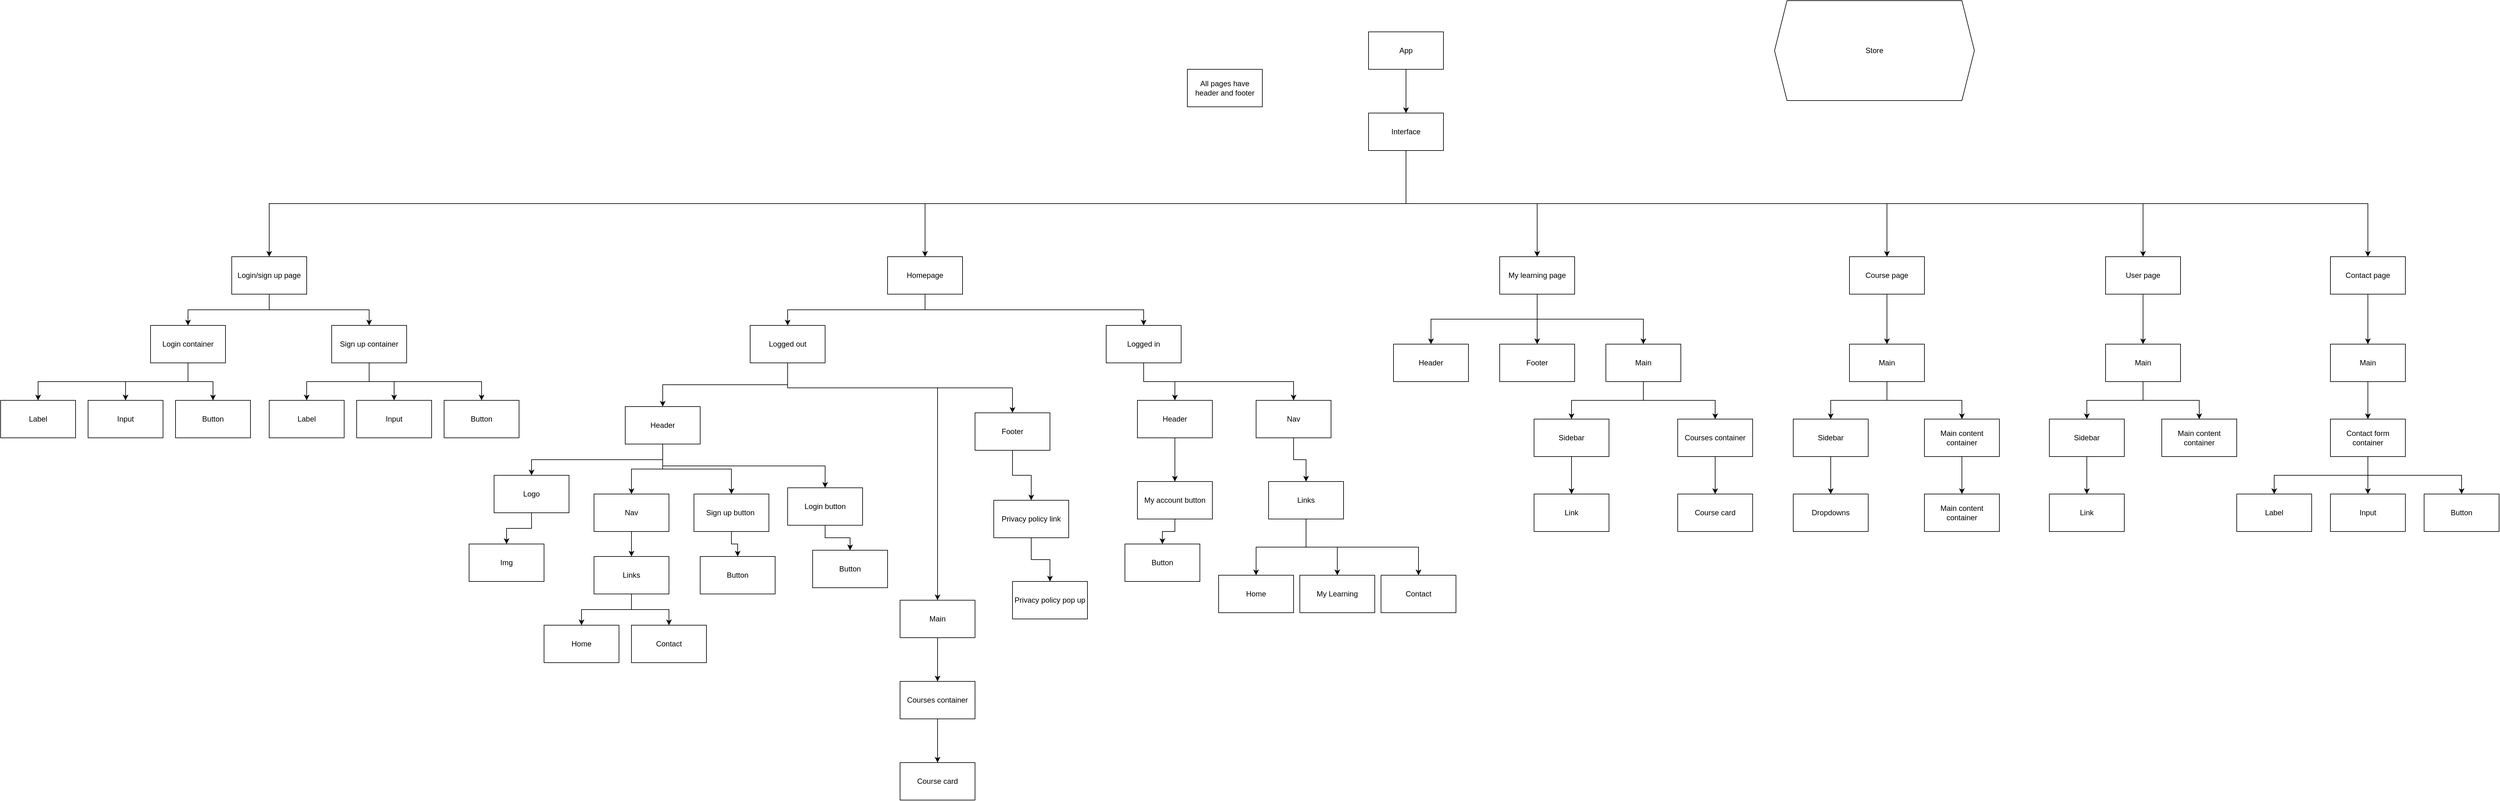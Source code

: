 <mxfile version="23.1.4" type="device">
  <diagram name="Page-1" id="sqeRrEJn75BtUWPnQUle">
    <mxGraphModel dx="4918" dy="1505" grid="1" gridSize="10" guides="1" tooltips="1" connect="1" arrows="1" fold="1" page="1" pageScale="1" pageWidth="3300" pageHeight="4681" background="none" math="0" shadow="0">
      <root>
        <mxCell id="0" />
        <mxCell id="1" parent="0" />
        <mxCell id="964XQEdZTRLj-CN9JlNc-40" style="edgeStyle=orthogonalEdgeStyle;rounded=0;orthogonalLoop=1;jettySize=auto;html=1;exitX=0.5;exitY=1;exitDx=0;exitDy=0;entryX=0.5;entryY=0;entryDx=0;entryDy=0;" edge="1" parent="1" source="964XQEdZTRLj-CN9JlNc-2" target="964XQEdZTRLj-CN9JlNc-4">
          <mxGeometry relative="1" as="geometry" />
        </mxCell>
        <mxCell id="964XQEdZTRLj-CN9JlNc-2" value="App" style="rounded=0;whiteSpace=wrap;html=1;" vertex="1" parent="1">
          <mxGeometry x="1450" y="90" width="120" height="60" as="geometry" />
        </mxCell>
        <mxCell id="964XQEdZTRLj-CN9JlNc-3" value="Store" style="shape=hexagon;perimeter=hexagonPerimeter2;whiteSpace=wrap;html=1;fixedSize=1;" vertex="1" parent="1">
          <mxGeometry x="2100" y="40" width="320" height="160" as="geometry" />
        </mxCell>
        <mxCell id="964XQEdZTRLj-CN9JlNc-39" style="edgeStyle=orthogonalEdgeStyle;rounded=0;orthogonalLoop=1;jettySize=auto;html=1;exitX=0.5;exitY=1;exitDx=0;exitDy=0;entryX=0.5;entryY=0;entryDx=0;entryDy=0;" edge="1" parent="1" source="964XQEdZTRLj-CN9JlNc-4" target="964XQEdZTRLj-CN9JlNc-5">
          <mxGeometry relative="1" as="geometry" />
        </mxCell>
        <mxCell id="964XQEdZTRLj-CN9JlNc-78" style="edgeStyle=orthogonalEdgeStyle;rounded=0;orthogonalLoop=1;jettySize=auto;html=1;exitX=0.5;exitY=1;exitDx=0;exitDy=0;entryX=0.5;entryY=0;entryDx=0;entryDy=0;" edge="1" parent="1" source="964XQEdZTRLj-CN9JlNc-4" target="964XQEdZTRLj-CN9JlNc-77">
          <mxGeometry relative="1" as="geometry" />
        </mxCell>
        <mxCell id="964XQEdZTRLj-CN9JlNc-90" style="edgeStyle=orthogonalEdgeStyle;rounded=0;orthogonalLoop=1;jettySize=auto;html=1;exitX=0.5;exitY=1;exitDx=0;exitDy=0;entryX=0.5;entryY=0;entryDx=0;entryDy=0;" edge="1" parent="1" source="964XQEdZTRLj-CN9JlNc-4" target="964XQEdZTRLj-CN9JlNc-89">
          <mxGeometry relative="1" as="geometry" />
        </mxCell>
        <mxCell id="964XQEdZTRLj-CN9JlNc-120" style="edgeStyle=orthogonalEdgeStyle;rounded=0;orthogonalLoop=1;jettySize=auto;html=1;exitX=0.5;exitY=1;exitDx=0;exitDy=0;entryX=0.5;entryY=0;entryDx=0;entryDy=0;" edge="1" parent="1" source="964XQEdZTRLj-CN9JlNc-4" target="964XQEdZTRLj-CN9JlNc-110">
          <mxGeometry relative="1" as="geometry" />
        </mxCell>
        <mxCell id="964XQEdZTRLj-CN9JlNc-138" style="edgeStyle=orthogonalEdgeStyle;rounded=0;orthogonalLoop=1;jettySize=auto;html=1;exitX=0.5;exitY=1;exitDx=0;exitDy=0;entryX=0.5;entryY=0;entryDx=0;entryDy=0;" edge="1" parent="1" source="964XQEdZTRLj-CN9JlNc-4" target="964XQEdZTRLj-CN9JlNc-124">
          <mxGeometry relative="1" as="geometry" />
        </mxCell>
        <mxCell id="964XQEdZTRLj-CN9JlNc-140" style="edgeStyle=orthogonalEdgeStyle;rounded=0;orthogonalLoop=1;jettySize=auto;html=1;exitX=0.5;exitY=1;exitDx=0;exitDy=0;entryX=0.5;entryY=0;entryDx=0;entryDy=0;" edge="1" parent="1" source="964XQEdZTRLj-CN9JlNc-4" target="964XQEdZTRLj-CN9JlNc-139">
          <mxGeometry relative="1" as="geometry" />
        </mxCell>
        <mxCell id="964XQEdZTRLj-CN9JlNc-4" value="Interface" style="rounded=0;whiteSpace=wrap;html=1;" vertex="1" parent="1">
          <mxGeometry x="1450" y="220" width="120" height="60" as="geometry" />
        </mxCell>
        <mxCell id="964XQEdZTRLj-CN9JlNc-55" style="edgeStyle=orthogonalEdgeStyle;rounded=0;orthogonalLoop=1;jettySize=auto;html=1;exitX=0.5;exitY=1;exitDx=0;exitDy=0;entryX=0.5;entryY=0;entryDx=0;entryDy=0;" edge="1" parent="1" source="964XQEdZTRLj-CN9JlNc-5" target="964XQEdZTRLj-CN9JlNc-53">
          <mxGeometry relative="1" as="geometry" />
        </mxCell>
        <mxCell id="964XQEdZTRLj-CN9JlNc-56" style="edgeStyle=orthogonalEdgeStyle;rounded=0;orthogonalLoop=1;jettySize=auto;html=1;exitX=0.5;exitY=1;exitDx=0;exitDy=0;entryX=0.5;entryY=0;entryDx=0;entryDy=0;" edge="1" parent="1" source="964XQEdZTRLj-CN9JlNc-5" target="964XQEdZTRLj-CN9JlNc-54">
          <mxGeometry relative="1" as="geometry" />
        </mxCell>
        <mxCell id="964XQEdZTRLj-CN9JlNc-5" value="Homepage &lt;br&gt;" style="rounded=0;whiteSpace=wrap;html=1;" vertex="1" parent="1">
          <mxGeometry x="680" y="450" width="120" height="60" as="geometry" />
        </mxCell>
        <mxCell id="964XQEdZTRLj-CN9JlNc-19" style="edgeStyle=orthogonalEdgeStyle;rounded=0;orthogonalLoop=1;jettySize=auto;html=1;exitX=0.5;exitY=1;exitDx=0;exitDy=0;entryX=0.5;entryY=0;entryDx=0;entryDy=0;" edge="1" parent="1" source="964XQEdZTRLj-CN9JlNc-6" target="964XQEdZTRLj-CN9JlNc-13">
          <mxGeometry relative="1" as="geometry" />
        </mxCell>
        <mxCell id="964XQEdZTRLj-CN9JlNc-20" style="edgeStyle=orthogonalEdgeStyle;rounded=0;orthogonalLoop=1;jettySize=auto;html=1;exitX=0.5;exitY=1;exitDx=0;exitDy=0;entryX=0.5;entryY=0;entryDx=0;entryDy=0;" edge="1" parent="1" source="964XQEdZTRLj-CN9JlNc-6" target="964XQEdZTRLj-CN9JlNc-8">
          <mxGeometry relative="1" as="geometry" />
        </mxCell>
        <mxCell id="964XQEdZTRLj-CN9JlNc-21" style="edgeStyle=orthogonalEdgeStyle;rounded=0;orthogonalLoop=1;jettySize=auto;html=1;exitX=0.5;exitY=1;exitDx=0;exitDy=0;entryX=0.5;entryY=0;entryDx=0;entryDy=0;" edge="1" parent="1" source="964XQEdZTRLj-CN9JlNc-6" target="964XQEdZTRLj-CN9JlNc-7">
          <mxGeometry relative="1" as="geometry" />
        </mxCell>
        <mxCell id="964XQEdZTRLj-CN9JlNc-22" style="edgeStyle=orthogonalEdgeStyle;rounded=0;orthogonalLoop=1;jettySize=auto;html=1;exitX=0.5;exitY=1;exitDx=0;exitDy=0;entryX=0.5;entryY=0;entryDx=0;entryDy=0;" edge="1" parent="1" source="964XQEdZTRLj-CN9JlNc-6" target="964XQEdZTRLj-CN9JlNc-11">
          <mxGeometry relative="1" as="geometry" />
        </mxCell>
        <mxCell id="964XQEdZTRLj-CN9JlNc-6" value="Header" style="rounded=0;whiteSpace=wrap;html=1;" vertex="1" parent="1">
          <mxGeometry x="260" y="690" width="120" height="60" as="geometry" />
        </mxCell>
        <mxCell id="964XQEdZTRLj-CN9JlNc-28" style="edgeStyle=orthogonalEdgeStyle;rounded=0;orthogonalLoop=1;jettySize=auto;html=1;exitX=0.5;exitY=1;exitDx=0;exitDy=0;entryX=0.5;entryY=0;entryDx=0;entryDy=0;" edge="1" parent="1" source="964XQEdZTRLj-CN9JlNc-7" target="964XQEdZTRLj-CN9JlNc-9">
          <mxGeometry relative="1" as="geometry" />
        </mxCell>
        <mxCell id="964XQEdZTRLj-CN9JlNc-7" value="Sign up button&amp;nbsp;" style="rounded=0;whiteSpace=wrap;html=1;" vertex="1" parent="1">
          <mxGeometry x="370" y="830" width="120" height="60" as="geometry" />
        </mxCell>
        <mxCell id="964XQEdZTRLj-CN9JlNc-29" style="edgeStyle=orthogonalEdgeStyle;rounded=0;orthogonalLoop=1;jettySize=auto;html=1;exitX=0.5;exitY=1;exitDx=0;exitDy=0;entryX=0.5;entryY=0;entryDx=0;entryDy=0;" edge="1" parent="1" source="964XQEdZTRLj-CN9JlNc-8" target="964XQEdZTRLj-CN9JlNc-10">
          <mxGeometry relative="1" as="geometry" />
        </mxCell>
        <mxCell id="964XQEdZTRLj-CN9JlNc-8" value="Login button" style="rounded=0;whiteSpace=wrap;html=1;" vertex="1" parent="1">
          <mxGeometry x="520" y="820" width="120" height="60" as="geometry" />
        </mxCell>
        <mxCell id="964XQEdZTRLj-CN9JlNc-9" value="Button" style="rounded=0;whiteSpace=wrap;html=1;" vertex="1" parent="1">
          <mxGeometry x="380" y="930" width="120" height="60" as="geometry" />
        </mxCell>
        <mxCell id="964XQEdZTRLj-CN9JlNc-10" value="Button" style="rounded=0;whiteSpace=wrap;html=1;" vertex="1" parent="1">
          <mxGeometry x="560" y="920" width="120" height="60" as="geometry" />
        </mxCell>
        <mxCell id="964XQEdZTRLj-CN9JlNc-24" style="edgeStyle=orthogonalEdgeStyle;rounded=0;orthogonalLoop=1;jettySize=auto;html=1;exitX=0.5;exitY=1;exitDx=0;exitDy=0;entryX=0.5;entryY=0;entryDx=0;entryDy=0;" edge="1" parent="1" source="964XQEdZTRLj-CN9JlNc-11" target="964XQEdZTRLj-CN9JlNc-12">
          <mxGeometry relative="1" as="geometry" />
        </mxCell>
        <mxCell id="964XQEdZTRLj-CN9JlNc-11" value="Nav" style="rounded=0;whiteSpace=wrap;html=1;" vertex="1" parent="1">
          <mxGeometry x="210" y="830" width="120" height="60" as="geometry" />
        </mxCell>
        <mxCell id="964XQEdZTRLj-CN9JlNc-25" style="edgeStyle=orthogonalEdgeStyle;rounded=0;orthogonalLoop=1;jettySize=auto;html=1;exitX=0.5;exitY=1;exitDx=0;exitDy=0;" edge="1" parent="1" source="964XQEdZTRLj-CN9JlNc-12" target="964XQEdZTRLj-CN9JlNc-15">
          <mxGeometry relative="1" as="geometry" />
        </mxCell>
        <mxCell id="964XQEdZTRLj-CN9JlNc-27" style="edgeStyle=orthogonalEdgeStyle;rounded=0;orthogonalLoop=1;jettySize=auto;html=1;exitX=0.5;exitY=1;exitDx=0;exitDy=0;" edge="1" parent="1" source="964XQEdZTRLj-CN9JlNc-12" target="964XQEdZTRLj-CN9JlNc-17">
          <mxGeometry relative="1" as="geometry" />
        </mxCell>
        <mxCell id="964XQEdZTRLj-CN9JlNc-12" value="Links" style="rounded=0;whiteSpace=wrap;html=1;" vertex="1" parent="1">
          <mxGeometry x="210" y="930" width="120" height="60" as="geometry" />
        </mxCell>
        <mxCell id="964XQEdZTRLj-CN9JlNc-23" style="edgeStyle=orthogonalEdgeStyle;rounded=0;orthogonalLoop=1;jettySize=auto;html=1;exitX=0.5;exitY=1;exitDx=0;exitDy=0;entryX=0.5;entryY=0;entryDx=0;entryDy=0;" edge="1" parent="1" source="964XQEdZTRLj-CN9JlNc-13" target="964XQEdZTRLj-CN9JlNc-14">
          <mxGeometry relative="1" as="geometry" />
        </mxCell>
        <mxCell id="964XQEdZTRLj-CN9JlNc-13" value="Logo" style="rounded=0;whiteSpace=wrap;html=1;" vertex="1" parent="1">
          <mxGeometry x="50" y="800" width="120" height="60" as="geometry" />
        </mxCell>
        <mxCell id="964XQEdZTRLj-CN9JlNc-14" value="Img" style="rounded=0;whiteSpace=wrap;html=1;" vertex="1" parent="1">
          <mxGeometry x="10" y="910" width="120" height="60" as="geometry" />
        </mxCell>
        <mxCell id="964XQEdZTRLj-CN9JlNc-15" value="Home" style="rounded=0;whiteSpace=wrap;html=1;" vertex="1" parent="1">
          <mxGeometry x="130" y="1040" width="120" height="60" as="geometry" />
        </mxCell>
        <mxCell id="964XQEdZTRLj-CN9JlNc-17" value="Contact" style="rounded=0;whiteSpace=wrap;html=1;" vertex="1" parent="1">
          <mxGeometry x="270" y="1040" width="120" height="60" as="geometry" />
        </mxCell>
        <mxCell id="964XQEdZTRLj-CN9JlNc-35" style="edgeStyle=orthogonalEdgeStyle;rounded=0;orthogonalLoop=1;jettySize=auto;html=1;exitX=0.5;exitY=1;exitDx=0;exitDy=0;" edge="1" parent="1" source="964XQEdZTRLj-CN9JlNc-31" target="964XQEdZTRLj-CN9JlNc-33">
          <mxGeometry relative="1" as="geometry" />
        </mxCell>
        <mxCell id="964XQEdZTRLj-CN9JlNc-31" value="Main" style="rounded=0;whiteSpace=wrap;html=1;" vertex="1" parent="1">
          <mxGeometry x="700" y="1000" width="120" height="60" as="geometry" />
        </mxCell>
        <mxCell id="964XQEdZTRLj-CN9JlNc-36" style="edgeStyle=orthogonalEdgeStyle;rounded=0;orthogonalLoop=1;jettySize=auto;html=1;exitX=0.5;exitY=1;exitDx=0;exitDy=0;" edge="1" parent="1" source="964XQEdZTRLj-CN9JlNc-33" target="964XQEdZTRLj-CN9JlNc-34">
          <mxGeometry relative="1" as="geometry" />
        </mxCell>
        <mxCell id="964XQEdZTRLj-CN9JlNc-33" value="Courses container" style="rounded=0;whiteSpace=wrap;html=1;" vertex="1" parent="1">
          <mxGeometry x="700" y="1130" width="120" height="60" as="geometry" />
        </mxCell>
        <mxCell id="964XQEdZTRLj-CN9JlNc-34" value="Course card" style="rounded=0;whiteSpace=wrap;html=1;" vertex="1" parent="1">
          <mxGeometry x="700" y="1260" width="120" height="60" as="geometry" />
        </mxCell>
        <mxCell id="964XQEdZTRLj-CN9JlNc-64" style="edgeStyle=orthogonalEdgeStyle;rounded=0;orthogonalLoop=1;jettySize=auto;html=1;exitX=0.5;exitY=1;exitDx=0;exitDy=0;entryX=0.5;entryY=0;entryDx=0;entryDy=0;" edge="1" parent="1" source="964XQEdZTRLj-CN9JlNc-37" target="964XQEdZTRLj-CN9JlNc-61">
          <mxGeometry relative="1" as="geometry" />
        </mxCell>
        <mxCell id="964XQEdZTRLj-CN9JlNc-37" value="Footer" style="rounded=0;whiteSpace=wrap;html=1;" vertex="1" parent="1">
          <mxGeometry x="820" y="700" width="120" height="60" as="geometry" />
        </mxCell>
        <mxCell id="964XQEdZTRLj-CN9JlNc-49" style="edgeStyle=orthogonalEdgeStyle;rounded=0;orthogonalLoop=1;jettySize=auto;html=1;exitX=0.5;exitY=1;exitDx=0;exitDy=0;entryX=0.5;entryY=0;entryDx=0;entryDy=0;" edge="1" parent="1" source="964XQEdZTRLj-CN9JlNc-46" target="964XQEdZTRLj-CN9JlNc-47">
          <mxGeometry relative="1" as="geometry" />
        </mxCell>
        <mxCell id="964XQEdZTRLj-CN9JlNc-46" value="Header" style="rounded=0;whiteSpace=wrap;html=1;" vertex="1" parent="1">
          <mxGeometry x="1080" y="680" width="120" height="60" as="geometry" />
        </mxCell>
        <mxCell id="964XQEdZTRLj-CN9JlNc-50" style="edgeStyle=orthogonalEdgeStyle;rounded=0;orthogonalLoop=1;jettySize=auto;html=1;exitX=0.5;exitY=1;exitDx=0;exitDy=0;entryX=0.5;entryY=0;entryDx=0;entryDy=0;" edge="1" parent="1" source="964XQEdZTRLj-CN9JlNc-47" target="964XQEdZTRLj-CN9JlNc-48">
          <mxGeometry relative="1" as="geometry" />
        </mxCell>
        <mxCell id="964XQEdZTRLj-CN9JlNc-47" value="My account button" style="rounded=0;whiteSpace=wrap;html=1;" vertex="1" parent="1">
          <mxGeometry x="1080" y="810" width="120" height="60" as="geometry" />
        </mxCell>
        <mxCell id="964XQEdZTRLj-CN9JlNc-48" value="Button" style="rounded=0;whiteSpace=wrap;html=1;" vertex="1" parent="1">
          <mxGeometry x="1060" y="910" width="120" height="60" as="geometry" />
        </mxCell>
        <mxCell id="964XQEdZTRLj-CN9JlNc-52" value="All pages have header and footer" style="rounded=0;whiteSpace=wrap;html=1;" vertex="1" parent="1">
          <mxGeometry x="1160" y="150" width="120" height="60" as="geometry" />
        </mxCell>
        <mxCell id="964XQEdZTRLj-CN9JlNc-57" style="edgeStyle=orthogonalEdgeStyle;rounded=0;orthogonalLoop=1;jettySize=auto;html=1;exitX=0.5;exitY=1;exitDx=0;exitDy=0;entryX=0.5;entryY=0;entryDx=0;entryDy=0;" edge="1" parent="1" source="964XQEdZTRLj-CN9JlNc-53" target="964XQEdZTRLj-CN9JlNc-6">
          <mxGeometry relative="1" as="geometry" />
        </mxCell>
        <mxCell id="964XQEdZTRLj-CN9JlNc-59" style="edgeStyle=orthogonalEdgeStyle;rounded=0;orthogonalLoop=1;jettySize=auto;html=1;exitX=0.5;exitY=1;exitDx=0;exitDy=0;entryX=0.5;entryY=0;entryDx=0;entryDy=0;" edge="1" parent="1" source="964XQEdZTRLj-CN9JlNc-53" target="964XQEdZTRLj-CN9JlNc-37">
          <mxGeometry relative="1" as="geometry" />
        </mxCell>
        <mxCell id="964XQEdZTRLj-CN9JlNc-66" style="edgeStyle=orthogonalEdgeStyle;rounded=0;orthogonalLoop=1;jettySize=auto;html=1;exitX=0.5;exitY=1;exitDx=0;exitDy=0;" edge="1" parent="1" source="964XQEdZTRLj-CN9JlNc-53" target="964XQEdZTRLj-CN9JlNc-31">
          <mxGeometry relative="1" as="geometry">
            <Array as="points">
              <mxPoint x="520" y="660" />
              <mxPoint x="760" y="660" />
            </Array>
          </mxGeometry>
        </mxCell>
        <mxCell id="964XQEdZTRLj-CN9JlNc-53" value="Logged out" style="rounded=0;whiteSpace=wrap;html=1;" vertex="1" parent="1">
          <mxGeometry x="460" y="560" width="120" height="60" as="geometry" />
        </mxCell>
        <mxCell id="964XQEdZTRLj-CN9JlNc-65" style="edgeStyle=orthogonalEdgeStyle;rounded=0;orthogonalLoop=1;jettySize=auto;html=1;exitX=0.5;exitY=1;exitDx=0;exitDy=0;entryX=0.5;entryY=0;entryDx=0;entryDy=0;" edge="1" parent="1" source="964XQEdZTRLj-CN9JlNc-54" target="964XQEdZTRLj-CN9JlNc-46">
          <mxGeometry relative="1" as="geometry" />
        </mxCell>
        <mxCell id="964XQEdZTRLj-CN9JlNc-69" style="edgeStyle=orthogonalEdgeStyle;rounded=0;orthogonalLoop=1;jettySize=auto;html=1;exitX=0.5;exitY=1;exitDx=0;exitDy=0;entryX=0.5;entryY=0;entryDx=0;entryDy=0;" edge="1" parent="1" source="964XQEdZTRLj-CN9JlNc-54" target="964XQEdZTRLj-CN9JlNc-67">
          <mxGeometry relative="1" as="geometry" />
        </mxCell>
        <mxCell id="964XQEdZTRLj-CN9JlNc-54" value="Logged in" style="rounded=0;whiteSpace=wrap;html=1;" vertex="1" parent="1">
          <mxGeometry x="1030" y="560" width="120" height="60" as="geometry" />
        </mxCell>
        <mxCell id="964XQEdZTRLj-CN9JlNc-63" style="edgeStyle=orthogonalEdgeStyle;rounded=0;orthogonalLoop=1;jettySize=auto;html=1;exitX=0.5;exitY=1;exitDx=0;exitDy=0;entryX=0.5;entryY=0;entryDx=0;entryDy=0;" edge="1" parent="1" source="964XQEdZTRLj-CN9JlNc-61" target="964XQEdZTRLj-CN9JlNc-62">
          <mxGeometry relative="1" as="geometry" />
        </mxCell>
        <mxCell id="964XQEdZTRLj-CN9JlNc-61" value="Privacy policy link" style="rounded=0;whiteSpace=wrap;html=1;" vertex="1" parent="1">
          <mxGeometry x="850" y="840" width="120" height="60" as="geometry" />
        </mxCell>
        <mxCell id="964XQEdZTRLj-CN9JlNc-62" value="Privacy policy pop up" style="rounded=0;whiteSpace=wrap;html=1;" vertex="1" parent="1">
          <mxGeometry x="880" y="970" width="120" height="60" as="geometry" />
        </mxCell>
        <mxCell id="964XQEdZTRLj-CN9JlNc-70" style="edgeStyle=orthogonalEdgeStyle;rounded=0;orthogonalLoop=1;jettySize=auto;html=1;exitX=0.5;exitY=1;exitDx=0;exitDy=0;entryX=0.5;entryY=0;entryDx=0;entryDy=0;" edge="1" parent="1" source="964XQEdZTRLj-CN9JlNc-67" target="964XQEdZTRLj-CN9JlNc-68">
          <mxGeometry relative="1" as="geometry" />
        </mxCell>
        <mxCell id="964XQEdZTRLj-CN9JlNc-67" value="Nav" style="rounded=0;whiteSpace=wrap;html=1;" vertex="1" parent="1">
          <mxGeometry x="1270" y="680" width="120" height="60" as="geometry" />
        </mxCell>
        <mxCell id="964XQEdZTRLj-CN9JlNc-74" style="edgeStyle=orthogonalEdgeStyle;rounded=0;orthogonalLoop=1;jettySize=auto;html=1;exitX=0.5;exitY=1;exitDx=0;exitDy=0;entryX=0.5;entryY=0;entryDx=0;entryDy=0;" edge="1" parent="1" source="964XQEdZTRLj-CN9JlNc-68" target="964XQEdZTRLj-CN9JlNc-71">
          <mxGeometry relative="1" as="geometry" />
        </mxCell>
        <mxCell id="964XQEdZTRLj-CN9JlNc-75" style="edgeStyle=orthogonalEdgeStyle;rounded=0;orthogonalLoop=1;jettySize=auto;html=1;exitX=0.5;exitY=1;exitDx=0;exitDy=0;entryX=0.5;entryY=0;entryDx=0;entryDy=0;" edge="1" parent="1" source="964XQEdZTRLj-CN9JlNc-68" target="964XQEdZTRLj-CN9JlNc-72">
          <mxGeometry relative="1" as="geometry" />
        </mxCell>
        <mxCell id="964XQEdZTRLj-CN9JlNc-76" style="edgeStyle=orthogonalEdgeStyle;rounded=0;orthogonalLoop=1;jettySize=auto;html=1;exitX=0.5;exitY=1;exitDx=0;exitDy=0;entryX=0.5;entryY=0;entryDx=0;entryDy=0;" edge="1" parent="1" source="964XQEdZTRLj-CN9JlNc-68" target="964XQEdZTRLj-CN9JlNc-73">
          <mxGeometry relative="1" as="geometry" />
        </mxCell>
        <mxCell id="964XQEdZTRLj-CN9JlNc-68" value="Links" style="rounded=0;whiteSpace=wrap;html=1;" vertex="1" parent="1">
          <mxGeometry x="1290" y="810" width="120" height="60" as="geometry" />
        </mxCell>
        <mxCell id="964XQEdZTRLj-CN9JlNc-71" value="Home" style="rounded=0;whiteSpace=wrap;html=1;" vertex="1" parent="1">
          <mxGeometry x="1210" y="960" width="120" height="60" as="geometry" />
        </mxCell>
        <mxCell id="964XQEdZTRLj-CN9JlNc-72" value="My Learning" style="rounded=0;whiteSpace=wrap;html=1;" vertex="1" parent="1">
          <mxGeometry x="1340" y="960" width="120" height="60" as="geometry" />
        </mxCell>
        <mxCell id="964XQEdZTRLj-CN9JlNc-73" value="Contact" style="rounded=0;whiteSpace=wrap;html=1;" vertex="1" parent="1">
          <mxGeometry x="1470" y="960" width="120" height="60" as="geometry" />
        </mxCell>
        <mxCell id="964XQEdZTRLj-CN9JlNc-80" style="edgeStyle=orthogonalEdgeStyle;rounded=0;orthogonalLoop=1;jettySize=auto;html=1;exitX=0.5;exitY=1;exitDx=0;exitDy=0;entryX=0.5;entryY=0;entryDx=0;entryDy=0;" edge="1" parent="1" source="964XQEdZTRLj-CN9JlNc-77" target="964XQEdZTRLj-CN9JlNc-79">
          <mxGeometry relative="1" as="geometry" />
        </mxCell>
        <mxCell id="964XQEdZTRLj-CN9JlNc-82" style="edgeStyle=orthogonalEdgeStyle;rounded=0;orthogonalLoop=1;jettySize=auto;html=1;exitX=0.5;exitY=1;exitDx=0;exitDy=0;entryX=0.5;entryY=0;entryDx=0;entryDy=0;" edge="1" parent="1" source="964XQEdZTRLj-CN9JlNc-77" target="964XQEdZTRLj-CN9JlNc-81">
          <mxGeometry relative="1" as="geometry" />
        </mxCell>
        <mxCell id="964XQEdZTRLj-CN9JlNc-92" style="edgeStyle=orthogonalEdgeStyle;rounded=0;orthogonalLoop=1;jettySize=auto;html=1;exitX=0.5;exitY=1;exitDx=0;exitDy=0;entryX=0.5;entryY=0;entryDx=0;entryDy=0;" edge="1" parent="1" source="964XQEdZTRLj-CN9JlNc-77" target="964XQEdZTRLj-CN9JlNc-91">
          <mxGeometry relative="1" as="geometry" />
        </mxCell>
        <mxCell id="964XQEdZTRLj-CN9JlNc-77" value="My learning page" style="rounded=0;whiteSpace=wrap;html=1;" vertex="1" parent="1">
          <mxGeometry x="1660" y="450" width="120" height="60" as="geometry" />
        </mxCell>
        <mxCell id="964XQEdZTRLj-CN9JlNc-79" value="Header" style="rounded=0;whiteSpace=wrap;html=1;" vertex="1" parent="1">
          <mxGeometry x="1490" y="590" width="120" height="60" as="geometry" />
        </mxCell>
        <mxCell id="964XQEdZTRLj-CN9JlNc-86" style="edgeStyle=orthogonalEdgeStyle;rounded=0;orthogonalLoop=1;jettySize=auto;html=1;exitX=0.5;exitY=1;exitDx=0;exitDy=0;entryX=0.5;entryY=0;entryDx=0;entryDy=0;" edge="1" parent="1" source="964XQEdZTRLj-CN9JlNc-81" target="964XQEdZTRLj-CN9JlNc-83">
          <mxGeometry relative="1" as="geometry" />
        </mxCell>
        <mxCell id="964XQEdZTRLj-CN9JlNc-88" style="edgeStyle=orthogonalEdgeStyle;rounded=0;orthogonalLoop=1;jettySize=auto;html=1;exitX=0.5;exitY=1;exitDx=0;exitDy=0;entryX=0.5;entryY=0;entryDx=0;entryDy=0;" edge="1" parent="1" source="964XQEdZTRLj-CN9JlNc-81" target="964XQEdZTRLj-CN9JlNc-84">
          <mxGeometry relative="1" as="geometry" />
        </mxCell>
        <mxCell id="964XQEdZTRLj-CN9JlNc-81" value="Main" style="rounded=0;whiteSpace=wrap;html=1;" vertex="1" parent="1">
          <mxGeometry x="1830" y="590" width="120" height="60" as="geometry" />
        </mxCell>
        <mxCell id="964XQEdZTRLj-CN9JlNc-87" style="edgeStyle=orthogonalEdgeStyle;rounded=0;orthogonalLoop=1;jettySize=auto;html=1;exitX=0.5;exitY=1;exitDx=0;exitDy=0;entryX=0.5;entryY=0;entryDx=0;entryDy=0;" edge="1" parent="1" source="964XQEdZTRLj-CN9JlNc-83" target="964XQEdZTRLj-CN9JlNc-85">
          <mxGeometry relative="1" as="geometry" />
        </mxCell>
        <mxCell id="964XQEdZTRLj-CN9JlNc-83" value="Sidebar" style="rounded=0;whiteSpace=wrap;html=1;" vertex="1" parent="1">
          <mxGeometry x="1715" y="710" width="120" height="60" as="geometry" />
        </mxCell>
        <mxCell id="964XQEdZTRLj-CN9JlNc-106" style="edgeStyle=orthogonalEdgeStyle;rounded=0;orthogonalLoop=1;jettySize=auto;html=1;exitX=0.5;exitY=1;exitDx=0;exitDy=0;entryX=0.5;entryY=0;entryDx=0;entryDy=0;" edge="1" parent="1" source="964XQEdZTRLj-CN9JlNc-84" target="964XQEdZTRLj-CN9JlNc-105">
          <mxGeometry relative="1" as="geometry" />
        </mxCell>
        <mxCell id="964XQEdZTRLj-CN9JlNc-84" value="Courses container" style="rounded=0;whiteSpace=wrap;html=1;" vertex="1" parent="1">
          <mxGeometry x="1945" y="710" width="120" height="60" as="geometry" />
        </mxCell>
        <mxCell id="964XQEdZTRLj-CN9JlNc-85" value="Link" style="rounded=0;whiteSpace=wrap;html=1;" vertex="1" parent="1">
          <mxGeometry x="1715" y="830" width="120" height="60" as="geometry" />
        </mxCell>
        <mxCell id="964XQEdZTRLj-CN9JlNc-102" style="edgeStyle=orthogonalEdgeStyle;rounded=0;orthogonalLoop=1;jettySize=auto;html=1;exitX=0.5;exitY=1;exitDx=0;exitDy=0;entryX=0.5;entryY=0;entryDx=0;entryDy=0;" edge="1" parent="1" source="964XQEdZTRLj-CN9JlNc-89" target="964XQEdZTRLj-CN9JlNc-97">
          <mxGeometry relative="1" as="geometry" />
        </mxCell>
        <mxCell id="964XQEdZTRLj-CN9JlNc-89" value="User page" style="rounded=0;whiteSpace=wrap;html=1;" vertex="1" parent="1">
          <mxGeometry x="2630" y="450" width="120" height="60" as="geometry" />
        </mxCell>
        <mxCell id="964XQEdZTRLj-CN9JlNc-91" value="Footer" style="rounded=0;whiteSpace=wrap;html=1;" vertex="1" parent="1">
          <mxGeometry x="1660" y="590" width="120" height="60" as="geometry" />
        </mxCell>
        <mxCell id="964XQEdZTRLj-CN9JlNc-103" style="edgeStyle=orthogonalEdgeStyle;rounded=0;orthogonalLoop=1;jettySize=auto;html=1;exitX=0.5;exitY=1;exitDx=0;exitDy=0;entryX=0.5;entryY=0;entryDx=0;entryDy=0;" edge="1" parent="1" source="964XQEdZTRLj-CN9JlNc-97" target="964XQEdZTRLj-CN9JlNc-99">
          <mxGeometry relative="1" as="geometry" />
        </mxCell>
        <mxCell id="964XQEdZTRLj-CN9JlNc-104" style="edgeStyle=orthogonalEdgeStyle;rounded=0;orthogonalLoop=1;jettySize=auto;html=1;exitX=0.5;exitY=1;exitDx=0;exitDy=0;entryX=0.5;entryY=0;entryDx=0;entryDy=0;" edge="1" parent="1" source="964XQEdZTRLj-CN9JlNc-97" target="964XQEdZTRLj-CN9JlNc-100">
          <mxGeometry relative="1" as="geometry" />
        </mxCell>
        <mxCell id="964XQEdZTRLj-CN9JlNc-97" value="Main" style="rounded=0;whiteSpace=wrap;html=1;" vertex="1" parent="1">
          <mxGeometry x="2630" y="590" width="120" height="60" as="geometry" />
        </mxCell>
        <mxCell id="964XQEdZTRLj-CN9JlNc-98" style="edgeStyle=orthogonalEdgeStyle;rounded=0;orthogonalLoop=1;jettySize=auto;html=1;exitX=0.5;exitY=1;exitDx=0;exitDy=0;entryX=0.5;entryY=0;entryDx=0;entryDy=0;" edge="1" source="964XQEdZTRLj-CN9JlNc-99" target="964XQEdZTRLj-CN9JlNc-101" parent="1">
          <mxGeometry relative="1" as="geometry" />
        </mxCell>
        <mxCell id="964XQEdZTRLj-CN9JlNc-99" value="Sidebar" style="rounded=0;whiteSpace=wrap;html=1;" vertex="1" parent="1">
          <mxGeometry x="2540" y="710" width="120" height="60" as="geometry" />
        </mxCell>
        <mxCell id="964XQEdZTRLj-CN9JlNc-100" value="Main content container" style="rounded=0;whiteSpace=wrap;html=1;" vertex="1" parent="1">
          <mxGeometry x="2720" y="710" width="120" height="60" as="geometry" />
        </mxCell>
        <mxCell id="964XQEdZTRLj-CN9JlNc-101" value="Link" style="rounded=0;whiteSpace=wrap;html=1;" vertex="1" parent="1">
          <mxGeometry x="2540" y="830" width="120" height="60" as="geometry" />
        </mxCell>
        <mxCell id="964XQEdZTRLj-CN9JlNc-105" value="Course card" style="rounded=0;whiteSpace=wrap;html=1;" vertex="1" parent="1">
          <mxGeometry x="1945" y="830" width="120" height="60" as="geometry" />
        </mxCell>
        <mxCell id="964XQEdZTRLj-CN9JlNc-109" style="edgeStyle=orthogonalEdgeStyle;rounded=0;orthogonalLoop=1;jettySize=auto;html=1;exitX=0.5;exitY=1;exitDx=0;exitDy=0;entryX=0.5;entryY=0;entryDx=0;entryDy=0;" edge="1" source="964XQEdZTRLj-CN9JlNc-110" target="964XQEdZTRLj-CN9JlNc-115" parent="1">
          <mxGeometry relative="1" as="geometry" />
        </mxCell>
        <mxCell id="964XQEdZTRLj-CN9JlNc-110" value="Course page" style="rounded=0;whiteSpace=wrap;html=1;" vertex="1" parent="1">
          <mxGeometry x="2220" y="450" width="120" height="60" as="geometry" />
        </mxCell>
        <mxCell id="964XQEdZTRLj-CN9JlNc-113" style="edgeStyle=orthogonalEdgeStyle;rounded=0;orthogonalLoop=1;jettySize=auto;html=1;exitX=0.5;exitY=1;exitDx=0;exitDy=0;entryX=0.5;entryY=0;entryDx=0;entryDy=0;" edge="1" source="964XQEdZTRLj-CN9JlNc-115" target="964XQEdZTRLj-CN9JlNc-117" parent="1">
          <mxGeometry relative="1" as="geometry" />
        </mxCell>
        <mxCell id="964XQEdZTRLj-CN9JlNc-114" style="edgeStyle=orthogonalEdgeStyle;rounded=0;orthogonalLoop=1;jettySize=auto;html=1;exitX=0.5;exitY=1;exitDx=0;exitDy=0;entryX=0.5;entryY=0;entryDx=0;entryDy=0;" edge="1" source="964XQEdZTRLj-CN9JlNc-115" target="964XQEdZTRLj-CN9JlNc-118" parent="1">
          <mxGeometry relative="1" as="geometry" />
        </mxCell>
        <mxCell id="964XQEdZTRLj-CN9JlNc-115" value="Main" style="rounded=0;whiteSpace=wrap;html=1;" vertex="1" parent="1">
          <mxGeometry x="2220" y="590" width="120" height="60" as="geometry" />
        </mxCell>
        <mxCell id="964XQEdZTRLj-CN9JlNc-116" style="edgeStyle=orthogonalEdgeStyle;rounded=0;orthogonalLoop=1;jettySize=auto;html=1;exitX=0.5;exitY=1;exitDx=0;exitDy=0;entryX=0.5;entryY=0;entryDx=0;entryDy=0;" edge="1" source="964XQEdZTRLj-CN9JlNc-117" target="964XQEdZTRLj-CN9JlNc-119" parent="1">
          <mxGeometry relative="1" as="geometry" />
        </mxCell>
        <mxCell id="964XQEdZTRLj-CN9JlNc-117" value="Sidebar" style="rounded=0;whiteSpace=wrap;html=1;" vertex="1" parent="1">
          <mxGeometry x="2130" y="710" width="120" height="60" as="geometry" />
        </mxCell>
        <mxCell id="964XQEdZTRLj-CN9JlNc-122" style="edgeStyle=orthogonalEdgeStyle;rounded=0;orthogonalLoop=1;jettySize=auto;html=1;exitX=0.5;exitY=1;exitDx=0;exitDy=0;entryX=0.5;entryY=0;entryDx=0;entryDy=0;" edge="1" parent="1" source="964XQEdZTRLj-CN9JlNc-118" target="964XQEdZTRLj-CN9JlNc-121">
          <mxGeometry relative="1" as="geometry" />
        </mxCell>
        <mxCell id="964XQEdZTRLj-CN9JlNc-118" value="Main content container" style="rounded=0;whiteSpace=wrap;html=1;" vertex="1" parent="1">
          <mxGeometry x="2340" y="710" width="120" height="60" as="geometry" />
        </mxCell>
        <mxCell id="964XQEdZTRLj-CN9JlNc-119" value="Dropdowns" style="rounded=0;whiteSpace=wrap;html=1;" vertex="1" parent="1">
          <mxGeometry x="2130" y="830" width="120" height="60" as="geometry" />
        </mxCell>
        <mxCell id="964XQEdZTRLj-CN9JlNc-121" value="Main content container" style="rounded=0;whiteSpace=wrap;html=1;" vertex="1" parent="1">
          <mxGeometry x="2340" y="830" width="120" height="60" as="geometry" />
        </mxCell>
        <mxCell id="964XQEdZTRLj-CN9JlNc-123" style="edgeStyle=orthogonalEdgeStyle;rounded=0;orthogonalLoop=1;jettySize=auto;html=1;exitX=0.5;exitY=1;exitDx=0;exitDy=0;entryX=0.5;entryY=0;entryDx=0;entryDy=0;" edge="1" source="964XQEdZTRLj-CN9JlNc-124" target="964XQEdZTRLj-CN9JlNc-127" parent="1">
          <mxGeometry relative="1" as="geometry" />
        </mxCell>
        <mxCell id="964XQEdZTRLj-CN9JlNc-124" value="Contact page" style="rounded=0;whiteSpace=wrap;html=1;" vertex="1" parent="1">
          <mxGeometry x="2990" y="450" width="120" height="60" as="geometry" />
        </mxCell>
        <mxCell id="964XQEdZTRLj-CN9JlNc-126" style="edgeStyle=orthogonalEdgeStyle;rounded=0;orthogonalLoop=1;jettySize=auto;html=1;exitX=0.5;exitY=1;exitDx=0;exitDy=0;entryX=0.5;entryY=0;entryDx=0;entryDy=0;" edge="1" source="964XQEdZTRLj-CN9JlNc-127" target="964XQEdZTRLj-CN9JlNc-130" parent="1">
          <mxGeometry relative="1" as="geometry" />
        </mxCell>
        <mxCell id="964XQEdZTRLj-CN9JlNc-127" value="Main" style="rounded=0;whiteSpace=wrap;html=1;" vertex="1" parent="1">
          <mxGeometry x="2990" y="590" width="120" height="60" as="geometry" />
        </mxCell>
        <mxCell id="964XQEdZTRLj-CN9JlNc-135" style="edgeStyle=orthogonalEdgeStyle;rounded=0;orthogonalLoop=1;jettySize=auto;html=1;exitX=0.5;exitY=1;exitDx=0;exitDy=0;entryX=0.5;entryY=0;entryDx=0;entryDy=0;" edge="1" parent="1" source="964XQEdZTRLj-CN9JlNc-130" target="964XQEdZTRLj-CN9JlNc-132">
          <mxGeometry relative="1" as="geometry" />
        </mxCell>
        <mxCell id="964XQEdZTRLj-CN9JlNc-136" style="edgeStyle=orthogonalEdgeStyle;rounded=0;orthogonalLoop=1;jettySize=auto;html=1;exitX=0.5;exitY=1;exitDx=0;exitDy=0;entryX=0.5;entryY=0;entryDx=0;entryDy=0;" edge="1" parent="1" source="964XQEdZTRLj-CN9JlNc-130" target="964XQEdZTRLj-CN9JlNc-134">
          <mxGeometry relative="1" as="geometry" />
        </mxCell>
        <mxCell id="964XQEdZTRLj-CN9JlNc-137" style="edgeStyle=orthogonalEdgeStyle;rounded=0;orthogonalLoop=1;jettySize=auto;html=1;exitX=0.5;exitY=1;exitDx=0;exitDy=0;entryX=0.5;entryY=0;entryDx=0;entryDy=0;" edge="1" parent="1" source="964XQEdZTRLj-CN9JlNc-130" target="964XQEdZTRLj-CN9JlNc-133">
          <mxGeometry relative="1" as="geometry" />
        </mxCell>
        <mxCell id="964XQEdZTRLj-CN9JlNc-130" value="Contact form container" style="rounded=0;whiteSpace=wrap;html=1;" vertex="1" parent="1">
          <mxGeometry x="2990" y="710" width="120" height="60" as="geometry" />
        </mxCell>
        <mxCell id="964XQEdZTRLj-CN9JlNc-132" value="Label" style="rounded=0;whiteSpace=wrap;html=1;" vertex="1" parent="1">
          <mxGeometry x="2840" y="830" width="120" height="60" as="geometry" />
        </mxCell>
        <mxCell id="964XQEdZTRLj-CN9JlNc-133" value="Input" style="rounded=0;whiteSpace=wrap;html=1;" vertex="1" parent="1">
          <mxGeometry x="2990" y="830" width="120" height="60" as="geometry" />
        </mxCell>
        <mxCell id="964XQEdZTRLj-CN9JlNc-134" value="Button" style="rounded=0;whiteSpace=wrap;html=1;" vertex="1" parent="1">
          <mxGeometry x="3140" y="830" width="120" height="60" as="geometry" />
        </mxCell>
        <mxCell id="964XQEdZTRLj-CN9JlNc-149" style="edgeStyle=orthogonalEdgeStyle;rounded=0;orthogonalLoop=1;jettySize=auto;html=1;exitX=0.5;exitY=1;exitDx=0;exitDy=0;entryX=0.5;entryY=0;entryDx=0;entryDy=0;" edge="1" parent="1" source="964XQEdZTRLj-CN9JlNc-139" target="964XQEdZTRLj-CN9JlNc-142">
          <mxGeometry relative="1" as="geometry" />
        </mxCell>
        <mxCell id="964XQEdZTRLj-CN9JlNc-150" style="edgeStyle=orthogonalEdgeStyle;rounded=0;orthogonalLoop=1;jettySize=auto;html=1;exitX=0.5;exitY=1;exitDx=0;exitDy=0;entryX=0.5;entryY=0;entryDx=0;entryDy=0;" edge="1" parent="1" source="964XQEdZTRLj-CN9JlNc-139" target="964XQEdZTRLj-CN9JlNc-141">
          <mxGeometry relative="1" as="geometry" />
        </mxCell>
        <mxCell id="964XQEdZTRLj-CN9JlNc-139" value="Login/sign up page" style="rounded=0;whiteSpace=wrap;html=1;" vertex="1" parent="1">
          <mxGeometry x="-370" y="450" width="120" height="60" as="geometry" />
        </mxCell>
        <mxCell id="964XQEdZTRLj-CN9JlNc-151" style="edgeStyle=orthogonalEdgeStyle;rounded=0;orthogonalLoop=1;jettySize=auto;html=1;exitX=0.5;exitY=1;exitDx=0;exitDy=0;entryX=0.5;entryY=0;entryDx=0;entryDy=0;" edge="1" parent="1" source="964XQEdZTRLj-CN9JlNc-141" target="964XQEdZTRLj-CN9JlNc-145">
          <mxGeometry relative="1" as="geometry" />
        </mxCell>
        <mxCell id="964XQEdZTRLj-CN9JlNc-152" style="edgeStyle=orthogonalEdgeStyle;rounded=0;orthogonalLoop=1;jettySize=auto;html=1;exitX=0.5;exitY=1;exitDx=0;exitDy=0;entryX=0.5;entryY=0;entryDx=0;entryDy=0;" edge="1" parent="1" source="964XQEdZTRLj-CN9JlNc-141" target="964XQEdZTRLj-CN9JlNc-144">
          <mxGeometry relative="1" as="geometry" />
        </mxCell>
        <mxCell id="964XQEdZTRLj-CN9JlNc-153" style="edgeStyle=orthogonalEdgeStyle;rounded=0;orthogonalLoop=1;jettySize=auto;html=1;exitX=0.5;exitY=1;exitDx=0;exitDy=0;entryX=0.5;entryY=0;entryDx=0;entryDy=0;" edge="1" parent="1" source="964XQEdZTRLj-CN9JlNc-141" target="964XQEdZTRLj-CN9JlNc-143">
          <mxGeometry relative="1" as="geometry" />
        </mxCell>
        <mxCell id="964XQEdZTRLj-CN9JlNc-141" value="Login container" style="rounded=0;whiteSpace=wrap;html=1;" vertex="1" parent="1">
          <mxGeometry x="-500" y="560" width="120" height="60" as="geometry" />
        </mxCell>
        <mxCell id="964XQEdZTRLj-CN9JlNc-154" style="edgeStyle=orthogonalEdgeStyle;rounded=0;orthogonalLoop=1;jettySize=auto;html=1;exitX=0.5;exitY=1;exitDx=0;exitDy=0;entryX=0.5;entryY=0;entryDx=0;entryDy=0;" edge="1" parent="1" source="964XQEdZTRLj-CN9JlNc-142" target="964XQEdZTRLj-CN9JlNc-146">
          <mxGeometry relative="1" as="geometry" />
        </mxCell>
        <mxCell id="964XQEdZTRLj-CN9JlNc-155" style="edgeStyle=orthogonalEdgeStyle;rounded=0;orthogonalLoop=1;jettySize=auto;html=1;exitX=0.5;exitY=1;exitDx=0;exitDy=0;entryX=0.5;entryY=0;entryDx=0;entryDy=0;" edge="1" parent="1" source="964XQEdZTRLj-CN9JlNc-142" target="964XQEdZTRLj-CN9JlNc-147">
          <mxGeometry relative="1" as="geometry" />
        </mxCell>
        <mxCell id="964XQEdZTRLj-CN9JlNc-156" style="edgeStyle=orthogonalEdgeStyle;rounded=0;orthogonalLoop=1;jettySize=auto;html=1;exitX=0.5;exitY=1;exitDx=0;exitDy=0;entryX=0.5;entryY=0;entryDx=0;entryDy=0;" edge="1" parent="1" source="964XQEdZTRLj-CN9JlNc-142" target="964XQEdZTRLj-CN9JlNc-148">
          <mxGeometry relative="1" as="geometry" />
        </mxCell>
        <mxCell id="964XQEdZTRLj-CN9JlNc-142" value="Sign up container" style="rounded=0;whiteSpace=wrap;html=1;" vertex="1" parent="1">
          <mxGeometry x="-210" y="560" width="120" height="60" as="geometry" />
        </mxCell>
        <mxCell id="964XQEdZTRLj-CN9JlNc-143" value="Label" style="rounded=0;whiteSpace=wrap;html=1;" vertex="1" parent="1">
          <mxGeometry x="-740" y="680" width="120" height="60" as="geometry" />
        </mxCell>
        <mxCell id="964XQEdZTRLj-CN9JlNc-144" value="Input" style="rounded=0;whiteSpace=wrap;html=1;" vertex="1" parent="1">
          <mxGeometry x="-600" y="680" width="120" height="60" as="geometry" />
        </mxCell>
        <mxCell id="964XQEdZTRLj-CN9JlNc-145" value="Button" style="rounded=0;whiteSpace=wrap;html=1;" vertex="1" parent="1">
          <mxGeometry x="-460" y="680" width="120" height="60" as="geometry" />
        </mxCell>
        <mxCell id="964XQEdZTRLj-CN9JlNc-146" value="Label" style="rounded=0;whiteSpace=wrap;html=1;" vertex="1" parent="1">
          <mxGeometry x="-310" y="680" width="120" height="60" as="geometry" />
        </mxCell>
        <mxCell id="964XQEdZTRLj-CN9JlNc-147" value="Input" style="rounded=0;whiteSpace=wrap;html=1;" vertex="1" parent="1">
          <mxGeometry x="-170" y="680" width="120" height="60" as="geometry" />
        </mxCell>
        <mxCell id="964XQEdZTRLj-CN9JlNc-148" value="Button" style="rounded=0;whiteSpace=wrap;html=1;" vertex="1" parent="1">
          <mxGeometry x="-30" y="680" width="120" height="60" as="geometry" />
        </mxCell>
      </root>
    </mxGraphModel>
  </diagram>
</mxfile>
